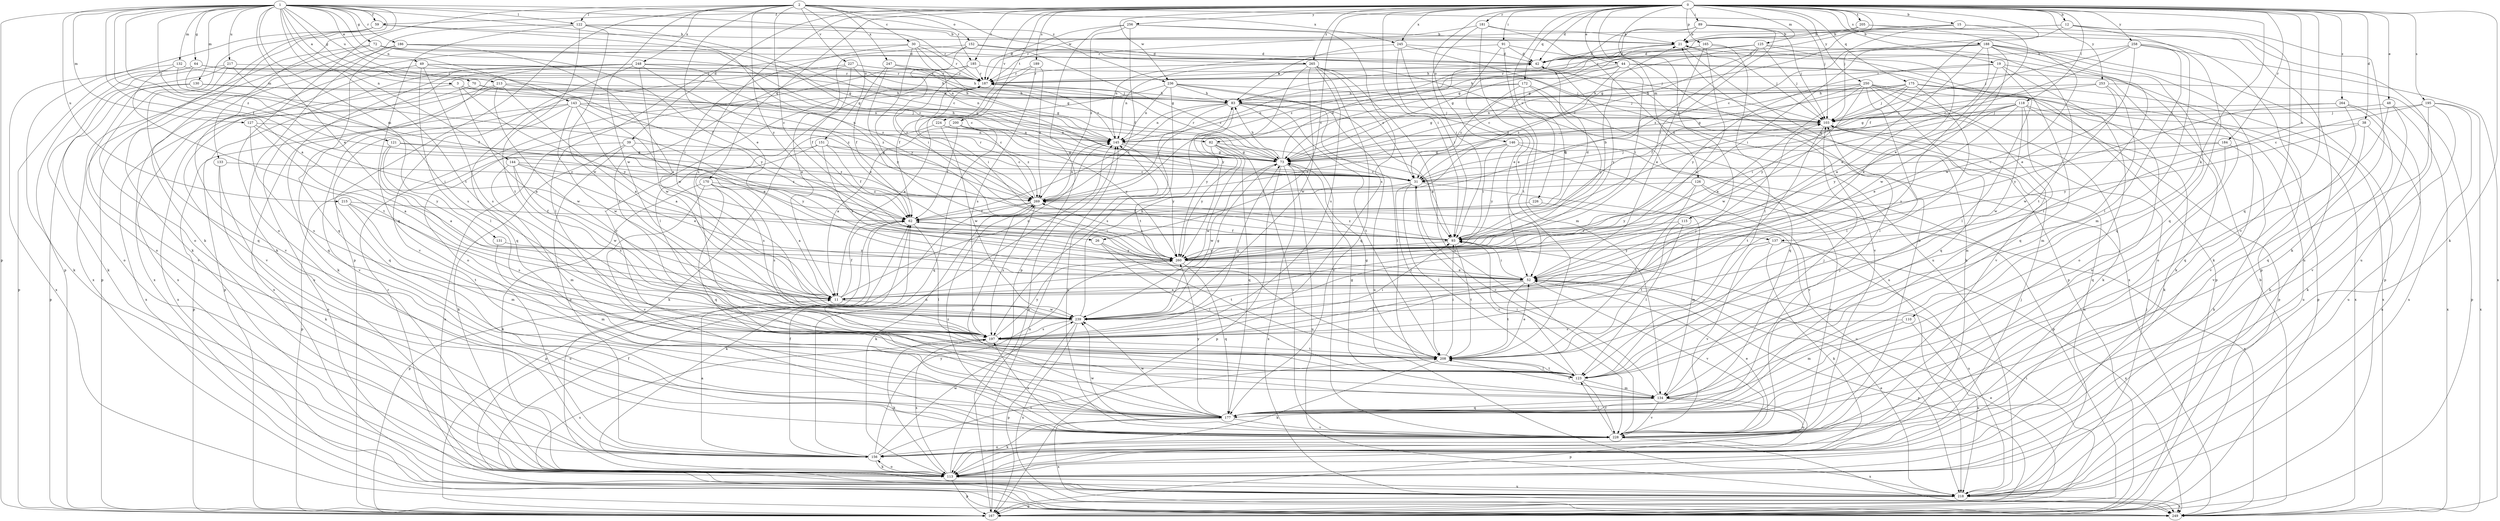 strict digraph  {
0;
1;
2;
3;
11;
12;
15;
19;
21;
26;
30;
31;
38;
39;
42;
44;
48;
49;
52;
59;
62;
64;
70;
72;
73;
82;
83;
89;
91;
93;
103;
110;
113;
115;
118;
121;
122;
123;
125;
126;
127;
130;
131;
132;
133;
134;
137;
143;
144;
145;
146;
151;
152;
156;
165;
167;
170;
172;
175;
177;
181;
184;
185;
186;
187;
188;
189;
195;
197;
200;
205;
208;
213;
215;
217;
218;
224;
226;
227;
228;
236;
239;
245;
247;
248;
249;
250;
253;
256;
258;
260;
264;
265;
269;
0 -> 12  [label=b];
0 -> 15  [label=b];
0 -> 19  [label=b];
0 -> 26  [label=c];
0 -> 38  [label=d];
0 -> 39  [label=d];
0 -> 42  [label=d];
0 -> 44  [label=e];
0 -> 48  [label=e];
0 -> 59  [label=f];
0 -> 82  [label=h];
0 -> 89  [label=i];
0 -> 91  [label=i];
0 -> 93  [label=i];
0 -> 103  [label=j];
0 -> 110  [label=k];
0 -> 113  [label=k];
0 -> 115  [label=l];
0 -> 118  [label=l];
0 -> 125  [label=m];
0 -> 126  [label=m];
0 -> 137  [label=n];
0 -> 146  [label=o];
0 -> 165  [label=p];
0 -> 170  [label=q];
0 -> 172  [label=q];
0 -> 175  [label=q];
0 -> 177  [label=q];
0 -> 181  [label=r];
0 -> 184  [label=r];
0 -> 185  [label=r];
0 -> 188  [label=s];
0 -> 189  [label=s];
0 -> 195  [label=s];
0 -> 197  [label=s];
0 -> 200  [label=t];
0 -> 205  [label=t];
0 -> 224  [label=v];
0 -> 226  [label=v];
0 -> 236  [label=w];
0 -> 245  [label=x];
0 -> 250  [label=y];
0 -> 253  [label=y];
0 -> 256  [label=y];
0 -> 258  [label=y];
0 -> 264  [label=z];
0 -> 265  [label=z];
1 -> 3  [label=a];
1 -> 11  [label=a];
1 -> 49  [label=e];
1 -> 52  [label=e];
1 -> 59  [label=f];
1 -> 62  [label=f];
1 -> 64  [label=g];
1 -> 70  [label=g];
1 -> 72  [label=g];
1 -> 113  [label=k];
1 -> 121  [label=l];
1 -> 122  [label=l];
1 -> 127  [label=m];
1 -> 130  [label=m];
1 -> 131  [label=m];
1 -> 132  [label=m];
1 -> 133  [label=m];
1 -> 137  [label=n];
1 -> 143  [label=n];
1 -> 144  [label=n];
1 -> 167  [label=p];
1 -> 185  [label=r];
1 -> 186  [label=r];
1 -> 208  [label=t];
1 -> 213  [label=u];
1 -> 215  [label=u];
1 -> 217  [label=u];
1 -> 265  [label=z];
1 -> 269  [label=z];
2 -> 26  [label=c];
2 -> 30  [label=c];
2 -> 52  [label=e];
2 -> 103  [label=j];
2 -> 122  [label=l];
2 -> 151  [label=o];
2 -> 152  [label=o];
2 -> 156  [label=o];
2 -> 167  [label=p];
2 -> 227  [label=v];
2 -> 236  [label=w];
2 -> 239  [label=w];
2 -> 245  [label=x];
2 -> 247  [label=x];
2 -> 248  [label=x];
2 -> 260  [label=y];
3 -> 11  [label=a];
3 -> 82  [label=h];
3 -> 83  [label=h];
3 -> 249  [label=x];
3 -> 260  [label=y];
11 -> 62  [label=f];
11 -> 145  [label=n];
11 -> 239  [label=w];
12 -> 21  [label=b];
12 -> 62  [label=f];
12 -> 73  [label=g];
12 -> 113  [label=k];
12 -> 177  [label=q];
12 -> 228  [label=v];
15 -> 21  [label=b];
15 -> 31  [label=c];
15 -> 52  [label=e];
15 -> 73  [label=g];
15 -> 218  [label=u];
19 -> 113  [label=k];
19 -> 156  [label=o];
19 -> 177  [label=q];
19 -> 187  [label=r];
19 -> 197  [label=s];
19 -> 260  [label=y];
21 -> 42  [label=d];
21 -> 103  [label=j];
21 -> 113  [label=k];
21 -> 269  [label=z];
26 -> 123  [label=l];
26 -> 208  [label=t];
26 -> 260  [label=y];
30 -> 42  [label=d];
30 -> 73  [label=g];
30 -> 145  [label=n];
30 -> 187  [label=r];
30 -> 239  [label=w];
30 -> 249  [label=x];
30 -> 260  [label=y];
31 -> 103  [label=j];
31 -> 123  [label=l];
31 -> 208  [label=t];
31 -> 218  [label=u];
31 -> 228  [label=v];
31 -> 269  [label=z];
38 -> 145  [label=n];
38 -> 218  [label=u];
38 -> 228  [label=v];
38 -> 260  [label=y];
39 -> 73  [label=g];
39 -> 113  [label=k];
39 -> 156  [label=o];
39 -> 218  [label=u];
39 -> 260  [label=y];
42 -> 187  [label=r];
42 -> 228  [label=v];
42 -> 260  [label=y];
44 -> 31  [label=c];
44 -> 83  [label=h];
44 -> 93  [label=i];
44 -> 123  [label=l];
44 -> 156  [label=o];
44 -> 187  [label=r];
44 -> 269  [label=z];
48 -> 103  [label=j];
48 -> 177  [label=q];
48 -> 228  [label=v];
48 -> 249  [label=x];
49 -> 103  [label=j];
49 -> 123  [label=l];
49 -> 187  [label=r];
49 -> 197  [label=s];
49 -> 228  [label=v];
49 -> 260  [label=y];
52 -> 11  [label=a];
52 -> 93  [label=i];
52 -> 167  [label=p];
52 -> 197  [label=s];
52 -> 208  [label=t];
52 -> 228  [label=v];
59 -> 21  [label=b];
59 -> 73  [label=g];
59 -> 113  [label=k];
59 -> 156  [label=o];
59 -> 167  [label=p];
62 -> 93  [label=i];
62 -> 113  [label=k];
62 -> 123  [label=l];
62 -> 167  [label=p];
62 -> 218  [label=u];
64 -> 31  [label=c];
64 -> 73  [label=g];
64 -> 93  [label=i];
64 -> 113  [label=k];
64 -> 167  [label=p];
64 -> 187  [label=r];
70 -> 83  [label=h];
70 -> 228  [label=v];
70 -> 269  [label=z];
72 -> 42  [label=d];
72 -> 62  [label=f];
72 -> 73  [label=g];
72 -> 156  [label=o];
72 -> 249  [label=x];
73 -> 31  [label=c];
73 -> 42  [label=d];
73 -> 83  [label=h];
73 -> 167  [label=p];
73 -> 187  [label=r];
73 -> 218  [label=u];
73 -> 239  [label=w];
73 -> 249  [label=x];
82 -> 73  [label=g];
82 -> 93  [label=i];
82 -> 177  [label=q];
82 -> 228  [label=v];
82 -> 239  [label=w];
82 -> 260  [label=y];
83 -> 103  [label=j];
83 -> 123  [label=l];
83 -> 145  [label=n];
83 -> 197  [label=s];
83 -> 208  [label=t];
83 -> 228  [label=v];
83 -> 260  [label=y];
83 -> 269  [label=z];
89 -> 21  [label=b];
89 -> 73  [label=g];
89 -> 93  [label=i];
89 -> 103  [label=j];
89 -> 167  [label=p];
89 -> 269  [label=z];
91 -> 42  [label=d];
91 -> 52  [label=e];
91 -> 134  [label=m];
91 -> 145  [label=n];
91 -> 167  [label=p];
93 -> 21  [label=b];
93 -> 42  [label=d];
93 -> 62  [label=f];
93 -> 208  [label=t];
93 -> 260  [label=y];
93 -> 269  [label=z];
103 -> 145  [label=n];
103 -> 208  [label=t];
103 -> 218  [label=u];
110 -> 134  [label=m];
110 -> 197  [label=s];
110 -> 218  [label=u];
113 -> 103  [label=j];
113 -> 145  [label=n];
113 -> 156  [label=o];
113 -> 167  [label=p];
113 -> 197  [label=s];
113 -> 218  [label=u];
115 -> 93  [label=i];
115 -> 123  [label=l];
115 -> 208  [label=t];
118 -> 52  [label=e];
118 -> 73  [label=g];
118 -> 93  [label=i];
118 -> 103  [label=j];
118 -> 113  [label=k];
118 -> 134  [label=m];
118 -> 218  [label=u];
118 -> 239  [label=w];
118 -> 260  [label=y];
121 -> 11  [label=a];
121 -> 73  [label=g];
121 -> 260  [label=y];
121 -> 269  [label=z];
122 -> 21  [label=b];
122 -> 31  [label=c];
122 -> 113  [label=k];
122 -> 177  [label=q];
122 -> 187  [label=r];
122 -> 208  [label=t];
122 -> 239  [label=w];
123 -> 93  [label=i];
123 -> 134  [label=m];
123 -> 187  [label=r];
123 -> 208  [label=t];
123 -> 228  [label=v];
125 -> 11  [label=a];
125 -> 31  [label=c];
125 -> 42  [label=d];
125 -> 73  [label=g];
125 -> 103  [label=j];
125 -> 208  [label=t];
125 -> 269  [label=z];
126 -> 208  [label=t];
126 -> 228  [label=v];
126 -> 249  [label=x];
126 -> 260  [label=y];
126 -> 269  [label=z];
127 -> 11  [label=a];
127 -> 93  [label=i];
127 -> 145  [label=n];
127 -> 197  [label=s];
130 -> 83  [label=h];
130 -> 167  [label=p];
130 -> 228  [label=v];
130 -> 269  [label=z];
131 -> 134  [label=m];
131 -> 260  [label=y];
132 -> 62  [label=f];
132 -> 187  [label=r];
132 -> 208  [label=t];
132 -> 249  [label=x];
133 -> 31  [label=c];
133 -> 113  [label=k];
133 -> 156  [label=o];
134 -> 31  [label=c];
134 -> 73  [label=g];
134 -> 103  [label=j];
134 -> 156  [label=o];
134 -> 167  [label=p];
134 -> 177  [label=q];
134 -> 208  [label=t];
134 -> 228  [label=v];
137 -> 113  [label=k];
137 -> 218  [label=u];
137 -> 228  [label=v];
137 -> 249  [label=x];
137 -> 260  [label=y];
143 -> 11  [label=a];
143 -> 31  [label=c];
143 -> 52  [label=e];
143 -> 103  [label=j];
143 -> 167  [label=p];
143 -> 177  [label=q];
143 -> 228  [label=v];
143 -> 239  [label=w];
144 -> 31  [label=c];
144 -> 52  [label=e];
144 -> 134  [label=m];
144 -> 197  [label=s];
144 -> 239  [label=w];
144 -> 269  [label=z];
145 -> 73  [label=g];
145 -> 187  [label=r];
145 -> 260  [label=y];
146 -> 73  [label=g];
146 -> 93  [label=i];
146 -> 167  [label=p];
146 -> 228  [label=v];
146 -> 260  [label=y];
146 -> 269  [label=z];
151 -> 31  [label=c];
151 -> 52  [label=e];
151 -> 62  [label=f];
151 -> 73  [label=g];
151 -> 167  [label=p];
151 -> 197  [label=s];
152 -> 11  [label=a];
152 -> 42  [label=d];
152 -> 73  [label=g];
152 -> 93  [label=i];
152 -> 103  [label=j];
152 -> 123  [label=l];
156 -> 11  [label=a];
156 -> 62  [label=f];
156 -> 113  [label=k];
156 -> 145  [label=n];
156 -> 208  [label=t];
156 -> 239  [label=w];
156 -> 260  [label=y];
165 -> 11  [label=a];
165 -> 42  [label=d];
165 -> 52  [label=e];
165 -> 123  [label=l];
165 -> 167  [label=p];
165 -> 187  [label=r];
167 -> 52  [label=e];
167 -> 93  [label=i];
167 -> 145  [label=n];
170 -> 11  [label=a];
170 -> 113  [label=k];
170 -> 177  [label=q];
170 -> 197  [label=s];
170 -> 228  [label=v];
170 -> 269  [label=z];
172 -> 31  [label=c];
172 -> 62  [label=f];
172 -> 83  [label=h];
172 -> 145  [label=n];
172 -> 177  [label=q];
172 -> 260  [label=y];
175 -> 73  [label=g];
175 -> 83  [label=h];
175 -> 103  [label=j];
175 -> 123  [label=l];
175 -> 145  [label=n];
175 -> 156  [label=o];
175 -> 167  [label=p];
175 -> 249  [label=x];
175 -> 260  [label=y];
177 -> 103  [label=j];
177 -> 113  [label=k];
177 -> 228  [label=v];
177 -> 239  [label=w];
177 -> 249  [label=x];
177 -> 260  [label=y];
177 -> 269  [label=z];
181 -> 21  [label=b];
181 -> 93  [label=i];
181 -> 187  [label=r];
181 -> 208  [label=t];
181 -> 218  [label=u];
184 -> 31  [label=c];
184 -> 73  [label=g];
184 -> 113  [label=k];
184 -> 177  [label=q];
185 -> 103  [label=j];
185 -> 123  [label=l];
185 -> 156  [label=o];
185 -> 187  [label=r];
185 -> 269  [label=z];
186 -> 11  [label=a];
186 -> 31  [label=c];
186 -> 42  [label=d];
186 -> 167  [label=p];
186 -> 177  [label=q];
186 -> 249  [label=x];
187 -> 83  [label=h];
187 -> 93  [label=i];
188 -> 11  [label=a];
188 -> 42  [label=d];
188 -> 52  [label=e];
188 -> 83  [label=h];
188 -> 93  [label=i];
188 -> 113  [label=k];
188 -> 123  [label=l];
188 -> 167  [label=p];
188 -> 177  [label=q];
188 -> 239  [label=w];
189 -> 62  [label=f];
189 -> 187  [label=r];
189 -> 197  [label=s];
189 -> 269  [label=z];
195 -> 31  [label=c];
195 -> 103  [label=j];
195 -> 113  [label=k];
195 -> 177  [label=q];
195 -> 218  [label=u];
195 -> 249  [label=x];
197 -> 73  [label=g];
197 -> 93  [label=i];
197 -> 103  [label=j];
197 -> 113  [label=k];
197 -> 208  [label=t];
197 -> 260  [label=y];
200 -> 11  [label=a];
200 -> 62  [label=f];
200 -> 145  [label=n];
200 -> 177  [label=q];
200 -> 260  [label=y];
205 -> 21  [label=b];
205 -> 187  [label=r];
205 -> 218  [label=u];
205 -> 239  [label=w];
208 -> 52  [label=e];
208 -> 73  [label=g];
208 -> 93  [label=i];
208 -> 113  [label=k];
208 -> 123  [label=l];
213 -> 11  [label=a];
213 -> 83  [label=h];
213 -> 145  [label=n];
213 -> 177  [label=q];
213 -> 239  [label=w];
213 -> 249  [label=x];
215 -> 62  [label=f];
215 -> 134  [label=m];
215 -> 197  [label=s];
215 -> 208  [label=t];
217 -> 113  [label=k];
217 -> 156  [label=o];
217 -> 177  [label=q];
217 -> 187  [label=r];
217 -> 197  [label=s];
218 -> 52  [label=e];
218 -> 62  [label=f];
218 -> 103  [label=j];
218 -> 167  [label=p];
218 -> 187  [label=r];
218 -> 197  [label=s];
218 -> 249  [label=x];
224 -> 113  [label=k];
224 -> 145  [label=n];
224 -> 239  [label=w];
224 -> 269  [label=z];
226 -> 62  [label=f];
226 -> 134  [label=m];
227 -> 62  [label=f];
227 -> 83  [label=h];
227 -> 145  [label=n];
227 -> 177  [label=q];
227 -> 187  [label=r];
227 -> 197  [label=s];
228 -> 21  [label=b];
228 -> 52  [label=e];
228 -> 123  [label=l];
228 -> 145  [label=n];
228 -> 156  [label=o];
228 -> 197  [label=s];
228 -> 239  [label=w];
228 -> 249  [label=x];
228 -> 269  [label=z];
236 -> 11  [label=a];
236 -> 83  [label=h];
236 -> 93  [label=i];
236 -> 103  [label=j];
236 -> 145  [label=n];
236 -> 208  [label=t];
236 -> 218  [label=u];
239 -> 73  [label=g];
239 -> 83  [label=h];
239 -> 167  [label=p];
239 -> 197  [label=s];
239 -> 249  [label=x];
245 -> 42  [label=d];
245 -> 52  [label=e];
245 -> 83  [label=h];
245 -> 93  [label=i];
245 -> 249  [label=x];
247 -> 62  [label=f];
247 -> 73  [label=g];
247 -> 187  [label=r];
247 -> 260  [label=y];
248 -> 52  [label=e];
248 -> 83  [label=h];
248 -> 113  [label=k];
248 -> 167  [label=p];
248 -> 187  [label=r];
248 -> 218  [label=u];
248 -> 228  [label=v];
248 -> 239  [label=w];
248 -> 249  [label=x];
248 -> 269  [label=z];
249 -> 21  [label=b];
250 -> 11  [label=a];
250 -> 62  [label=f];
250 -> 73  [label=g];
250 -> 83  [label=h];
250 -> 113  [label=k];
250 -> 123  [label=l];
250 -> 167  [label=p];
250 -> 177  [label=q];
250 -> 228  [label=v];
250 -> 239  [label=w];
250 -> 249  [label=x];
253 -> 73  [label=g];
253 -> 83  [label=h];
253 -> 134  [label=m];
253 -> 167  [label=p];
253 -> 239  [label=w];
256 -> 21  [label=b];
256 -> 62  [label=f];
256 -> 167  [label=p];
256 -> 187  [label=r];
256 -> 197  [label=s];
256 -> 269  [label=z];
258 -> 31  [label=c];
258 -> 42  [label=d];
258 -> 52  [label=e];
258 -> 103  [label=j];
258 -> 123  [label=l];
258 -> 134  [label=m];
258 -> 249  [label=x];
260 -> 52  [label=e];
260 -> 177  [label=q];
260 -> 269  [label=z];
264 -> 103  [label=j];
264 -> 113  [label=k];
264 -> 218  [label=u];
264 -> 228  [label=v];
264 -> 260  [label=y];
265 -> 31  [label=c];
265 -> 145  [label=n];
265 -> 177  [label=q];
265 -> 187  [label=r];
265 -> 197  [label=s];
265 -> 218  [label=u];
265 -> 228  [label=v];
265 -> 239  [label=w];
265 -> 260  [label=y];
269 -> 62  [label=f];
269 -> 113  [label=k];
269 -> 145  [label=n];
269 -> 167  [label=p];
269 -> 187  [label=r];
269 -> 197  [label=s];
}
